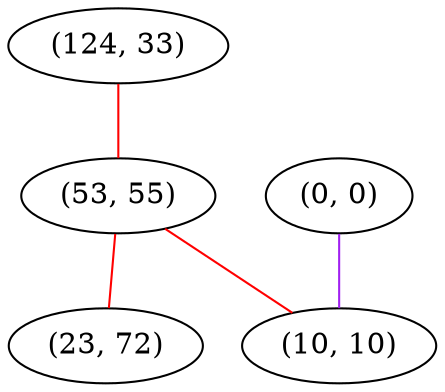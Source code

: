graph "" {
"(124, 33)";
"(53, 55)";
"(23, 72)";
"(0, 0)";
"(10, 10)";
"(124, 33)" -- "(53, 55)"  [color=red, key=0, weight=1];
"(53, 55)" -- "(23, 72)"  [color=red, key=0, weight=1];
"(53, 55)" -- "(10, 10)"  [color=red, key=0, weight=1];
"(0, 0)" -- "(10, 10)"  [color=purple, key=0, weight=4];
}

